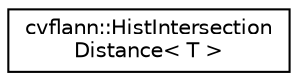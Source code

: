 digraph "Graphical Class Hierarchy"
{
 // LATEX_PDF_SIZE
  edge [fontname="Helvetica",fontsize="10",labelfontname="Helvetica",labelfontsize="10"];
  node [fontname="Helvetica",fontsize="10",shape=record];
  rankdir="LR";
  Node0 [label="cvflann::HistIntersection\lDistance\< T \>",height=0.2,width=0.4,color="black", fillcolor="white", style="filled",URL="$structcvflann_1_1_hist_intersection_distance.html",tooltip=" "];
}

